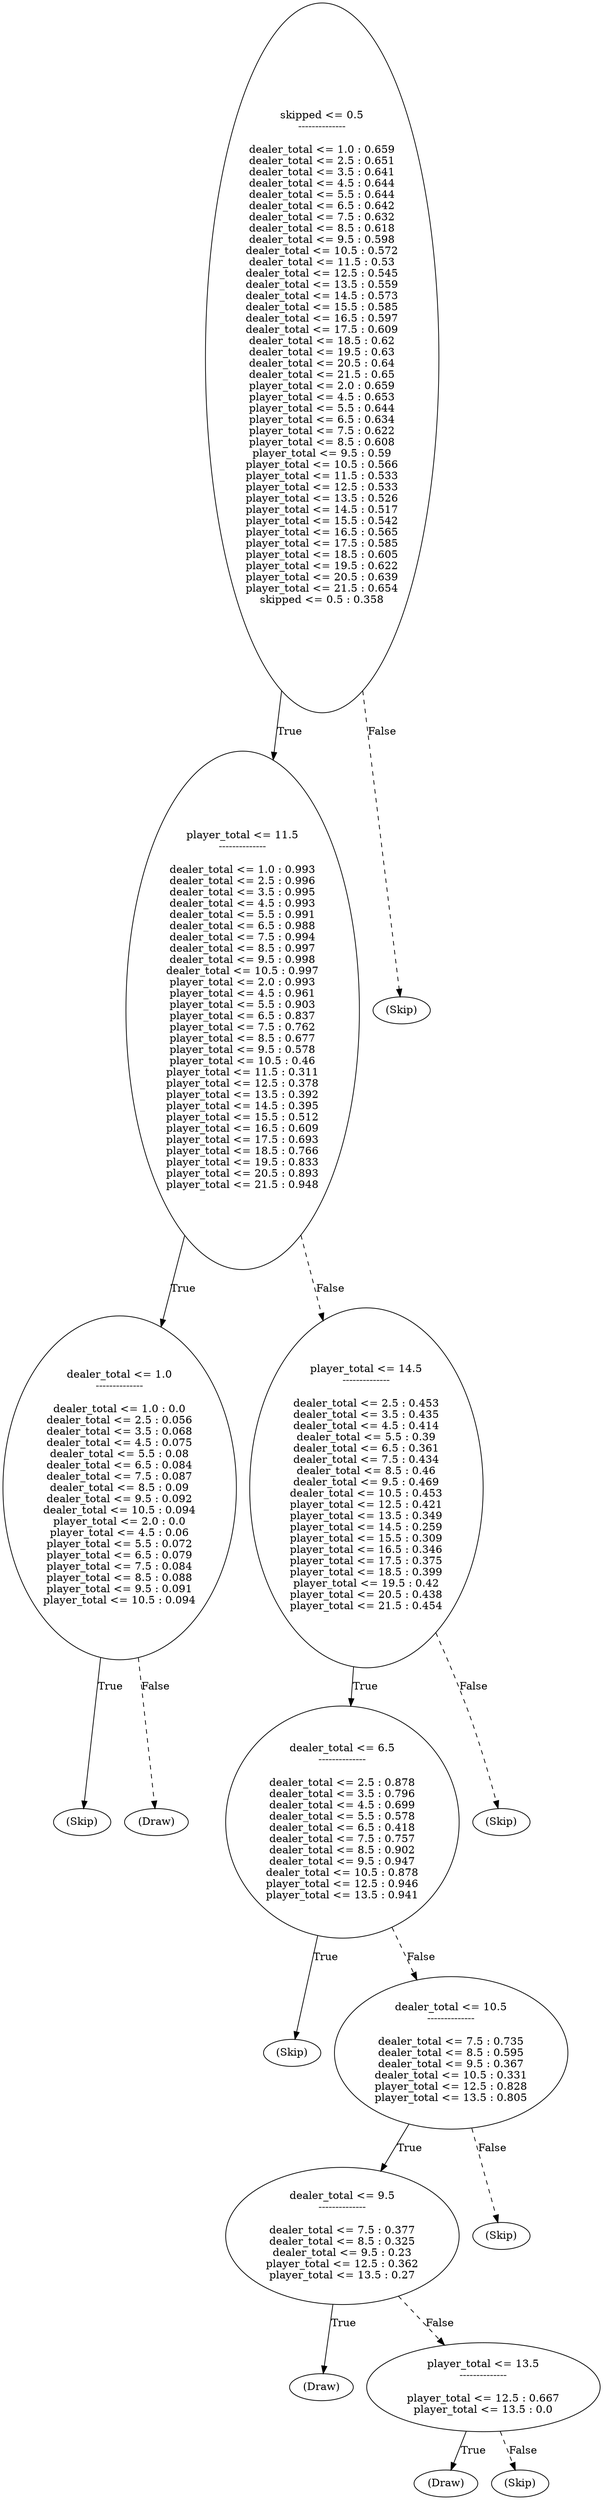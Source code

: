 digraph {
0 [label="skipped <= 0.5
--------------

dealer_total <= 1.0 : 0.659
dealer_total <= 2.5 : 0.651
dealer_total <= 3.5 : 0.641
dealer_total <= 4.5 : 0.644
dealer_total <= 5.5 : 0.644
dealer_total <= 6.5 : 0.642
dealer_total <= 7.5 : 0.632
dealer_total <= 8.5 : 0.618
dealer_total <= 9.5 : 0.598
dealer_total <= 10.5 : 0.572
dealer_total <= 11.5 : 0.53
dealer_total <= 12.5 : 0.545
dealer_total <= 13.5 : 0.559
dealer_total <= 14.5 : 0.573
dealer_total <= 15.5 : 0.585
dealer_total <= 16.5 : 0.597
dealer_total <= 17.5 : 0.609
dealer_total <= 18.5 : 0.62
dealer_total <= 19.5 : 0.63
dealer_total <= 20.5 : 0.64
dealer_total <= 21.5 : 0.65
player_total <= 2.0 : 0.659
player_total <= 4.5 : 0.653
player_total <= 5.5 : 0.644
player_total <= 6.5 : 0.634
player_total <= 7.5 : 0.622
player_total <= 8.5 : 0.608
player_total <= 9.5 : 0.59
player_total <= 10.5 : 0.566
player_total <= 11.5 : 0.533
player_total <= 12.5 : 0.533
player_total <= 13.5 : 0.526
player_total <= 14.5 : 0.517
player_total <= 15.5 : 0.542
player_total <= 16.5 : 0.565
player_total <= 17.5 : 0.585
player_total <= 18.5 : 0.605
player_total <= 19.5 : 0.622
player_total <= 20.5 : 0.639
player_total <= 21.5 : 0.654
skipped <= 0.5 : 0.358"];
1 [label="player_total <= 11.5
--------------

dealer_total <= 1.0 : 0.993
dealer_total <= 2.5 : 0.996
dealer_total <= 3.5 : 0.995
dealer_total <= 4.5 : 0.993
dealer_total <= 5.5 : 0.991
dealer_total <= 6.5 : 0.988
dealer_total <= 7.5 : 0.994
dealer_total <= 8.5 : 0.997
dealer_total <= 9.5 : 0.998
dealer_total <= 10.5 : 0.997
player_total <= 2.0 : 0.993
player_total <= 4.5 : 0.961
player_total <= 5.5 : 0.903
player_total <= 6.5 : 0.837
player_total <= 7.5 : 0.762
player_total <= 8.5 : 0.677
player_total <= 9.5 : 0.578
player_total <= 10.5 : 0.46
player_total <= 11.5 : 0.311
player_total <= 12.5 : 0.378
player_total <= 13.5 : 0.392
player_total <= 14.5 : 0.395
player_total <= 15.5 : 0.512
player_total <= 16.5 : 0.609
player_total <= 17.5 : 0.693
player_total <= 18.5 : 0.766
player_total <= 19.5 : 0.833
player_total <= 20.5 : 0.893
player_total <= 21.5 : 0.948"];
2 [label="dealer_total <= 1.0
--------------

dealer_total <= 1.0 : 0.0
dealer_total <= 2.5 : 0.056
dealer_total <= 3.5 : 0.068
dealer_total <= 4.5 : 0.075
dealer_total <= 5.5 : 0.08
dealer_total <= 6.5 : 0.084
dealer_total <= 7.5 : 0.087
dealer_total <= 8.5 : 0.09
dealer_total <= 9.5 : 0.092
dealer_total <= 10.5 : 0.094
player_total <= 2.0 : 0.0
player_total <= 4.5 : 0.06
player_total <= 5.5 : 0.072
player_total <= 6.5 : 0.079
player_total <= 7.5 : 0.084
player_total <= 8.5 : 0.088
player_total <= 9.5 : 0.091
player_total <= 10.5 : 0.094"];
3 [label="(Skip)"];
2 -> 3 [label="True"];
4 [label="(Draw)"];
2 -> 4 [style="dashed", label="False"];
1 -> 2 [label="True"];
5 [label="player_total <= 14.5
--------------

dealer_total <= 2.5 : 0.453
dealer_total <= 3.5 : 0.435
dealer_total <= 4.5 : 0.414
dealer_total <= 5.5 : 0.39
dealer_total <= 6.5 : 0.361
dealer_total <= 7.5 : 0.434
dealer_total <= 8.5 : 0.46
dealer_total <= 9.5 : 0.469
dealer_total <= 10.5 : 0.453
player_total <= 12.5 : 0.421
player_total <= 13.5 : 0.349
player_total <= 14.5 : 0.259
player_total <= 15.5 : 0.309
player_total <= 16.5 : 0.346
player_total <= 17.5 : 0.375
player_total <= 18.5 : 0.399
player_total <= 19.5 : 0.42
player_total <= 20.5 : 0.438
player_total <= 21.5 : 0.454"];
6 [label="dealer_total <= 6.5
--------------

dealer_total <= 2.5 : 0.878
dealer_total <= 3.5 : 0.796
dealer_total <= 4.5 : 0.699
dealer_total <= 5.5 : 0.578
dealer_total <= 6.5 : 0.418
dealer_total <= 7.5 : 0.757
dealer_total <= 8.5 : 0.902
dealer_total <= 9.5 : 0.947
dealer_total <= 10.5 : 0.878
player_total <= 12.5 : 0.946
player_total <= 13.5 : 0.941"];
7 [label="(Skip)"];
6 -> 7 [label="True"];
8 [label="dealer_total <= 10.5
--------------

dealer_total <= 7.5 : 0.735
dealer_total <= 8.5 : 0.595
dealer_total <= 9.5 : 0.367
dealer_total <= 10.5 : 0.331
player_total <= 12.5 : 0.828
player_total <= 13.5 : 0.805"];
9 [label="dealer_total <= 9.5
--------------

dealer_total <= 7.5 : 0.377
dealer_total <= 8.5 : 0.325
dealer_total <= 9.5 : 0.23
player_total <= 12.5 : 0.362
player_total <= 13.5 : 0.27"];
10 [label="(Draw)"];
9 -> 10 [label="True"];
11 [label="player_total <= 13.5
--------------

player_total <= 12.5 : 0.667
player_total <= 13.5 : 0.0"];
12 [label="(Draw)"];
11 -> 12 [label="True"];
13 [label="(Skip)"];
11 -> 13 [style="dashed", label="False"];
9 -> 11 [style="dashed", label="False"];
8 -> 9 [label="True"];
14 [label="(Skip)"];
8 -> 14 [style="dashed", label="False"];
6 -> 8 [style="dashed", label="False"];
5 -> 6 [label="True"];
15 [label="(Skip)"];
5 -> 15 [style="dashed", label="False"];
1 -> 5 [style="dashed", label="False"];
0 -> 1 [label="True"];
16 [label="(Skip)"];
0 -> 16 [style="dashed", label="False"];

}
